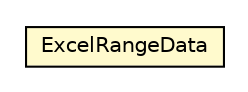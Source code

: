 #!/usr/local/bin/dot
#
# Class diagram 
# Generated by UMLGraph version R5_6_6-8-g8d7759 (http://www.umlgraph.org/)
#

digraph G {
	edge [fontname="Helvetica",fontsize=10,labelfontname="Helvetica",labelfontsize=10];
	node [fontname="Helvetica",fontsize=10,shape=plaintext];
	nodesep=0.25;
	ranksep=0.5;
	// org.dayatang.excel.ExcelRangeData
	c50055 [label=<<table title="org.dayatang.excel.ExcelRangeData" border="0" cellborder="1" cellspacing="0" cellpadding="2" port="p" bgcolor="lemonChiffon" href="./ExcelRangeData.html">
		<tr><td><table border="0" cellspacing="0" cellpadding="1">
<tr><td align="center" balign="center"> ExcelRangeData </td></tr>
		</table></td></tr>
		</table>>, URL="./ExcelRangeData.html", fontname="Helvetica", fontcolor="black", fontsize=10.0];
}

